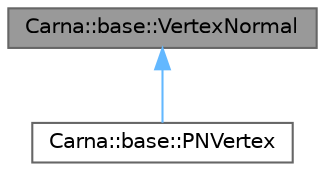 digraph "Carna::base::VertexNormal"
{
 // LATEX_PDF_SIZE
  bgcolor="transparent";
  edge [fontname=Helvetica,fontsize=10,labelfontname=Helvetica,labelfontsize=10];
  node [fontname=Helvetica,fontsize=10,shape=box,height=0.2,width=0.4];
  Node1 [id="Node000001",label="Carna::base::VertexNormal",height=0.2,width=0.4,color="gray40", fillcolor="grey60", style="filled", fontcolor="black",tooltip="Defines vertex component for normal vectors. Usage is explained here."];
  Node1 -> Node2 [id="edge1_Node000001_Node000002",dir="back",color="steelblue1",style="solid",tooltip=" "];
  Node2 [id="Node000002",label="Carna::base::PNVertex",height=0.2,width=0.4,color="gray40", fillcolor="white", style="filled",URL="$structCarna_1_1base_1_1PNVertex.html",tooltip="Defines vertex that consists of the two attributes position and normal vector."];
}

